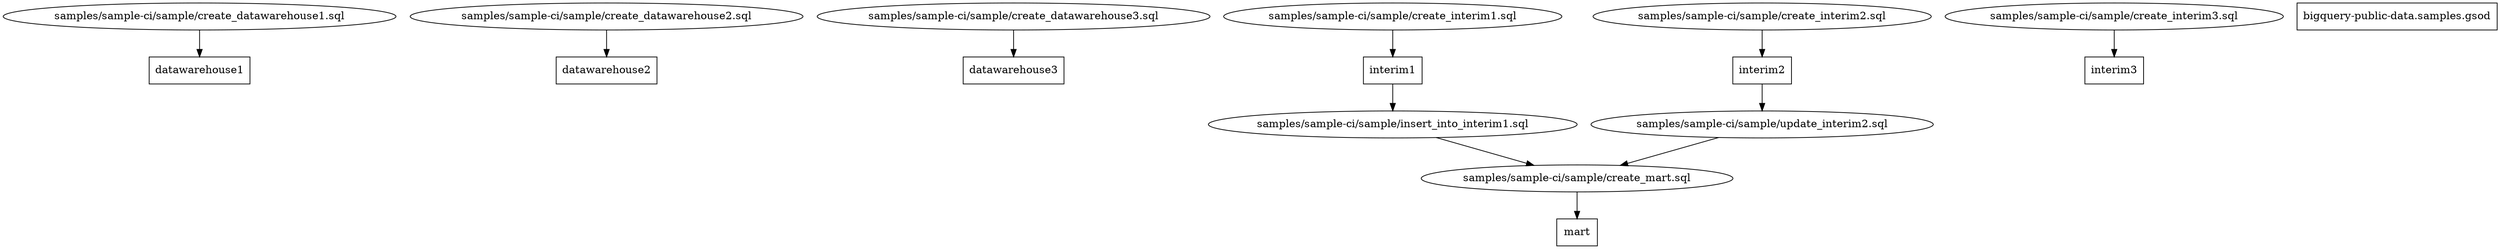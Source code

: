 digraph G {
0 [label="samples/sample-ci/sample/create_datawarehouse1.sql", shape="", type=query];
1 [label="samples/sample-ci/sample/create_datawarehouse2.sql", shape="", type=query];
2 [label="samples/sample-ci/sample/create_datawarehouse3.sql", shape="", type=query];
3 [label="samples/sample-ci/sample/create_interim1.sql", shape="", type=query];
4 [label="samples/sample-ci/sample/create_interim2.sql", shape="", type=query];
5 [label="samples/sample-ci/sample/create_interim3.sql", shape="", type=query];
6 [label="samples/sample-ci/sample/create_mart.sql", shape="", type=query];
7 [label="samples/sample-ci/sample/insert_into_interim1.sql", shape="", type=query];
8 [label="samples/sample-ci/sample/update_interim2.sql", shape="", type=query];
9 [label="bigquery-public-data.samples.gsod", shape=box, type=table];
10 [label=datawarehouse1, shape=box, type=table];
11 [label=datawarehouse2, shape=box, type=table];
12 [label=datawarehouse3, shape=box, type=table];
13 [label=interim1, shape=box, type=table];
14 [label=interim2, shape=box, type=table];
15 [label=interim3, shape=box, type=table];
16 [label=mart, shape=box, type=table];
0->10 ;
1->11 ;
2->12 ;
3->13 ;
4->14 ;
5->15 ;
6->16 ;
7->6 ;
8->6 ;
13->7 ;
14->8 ;
}
